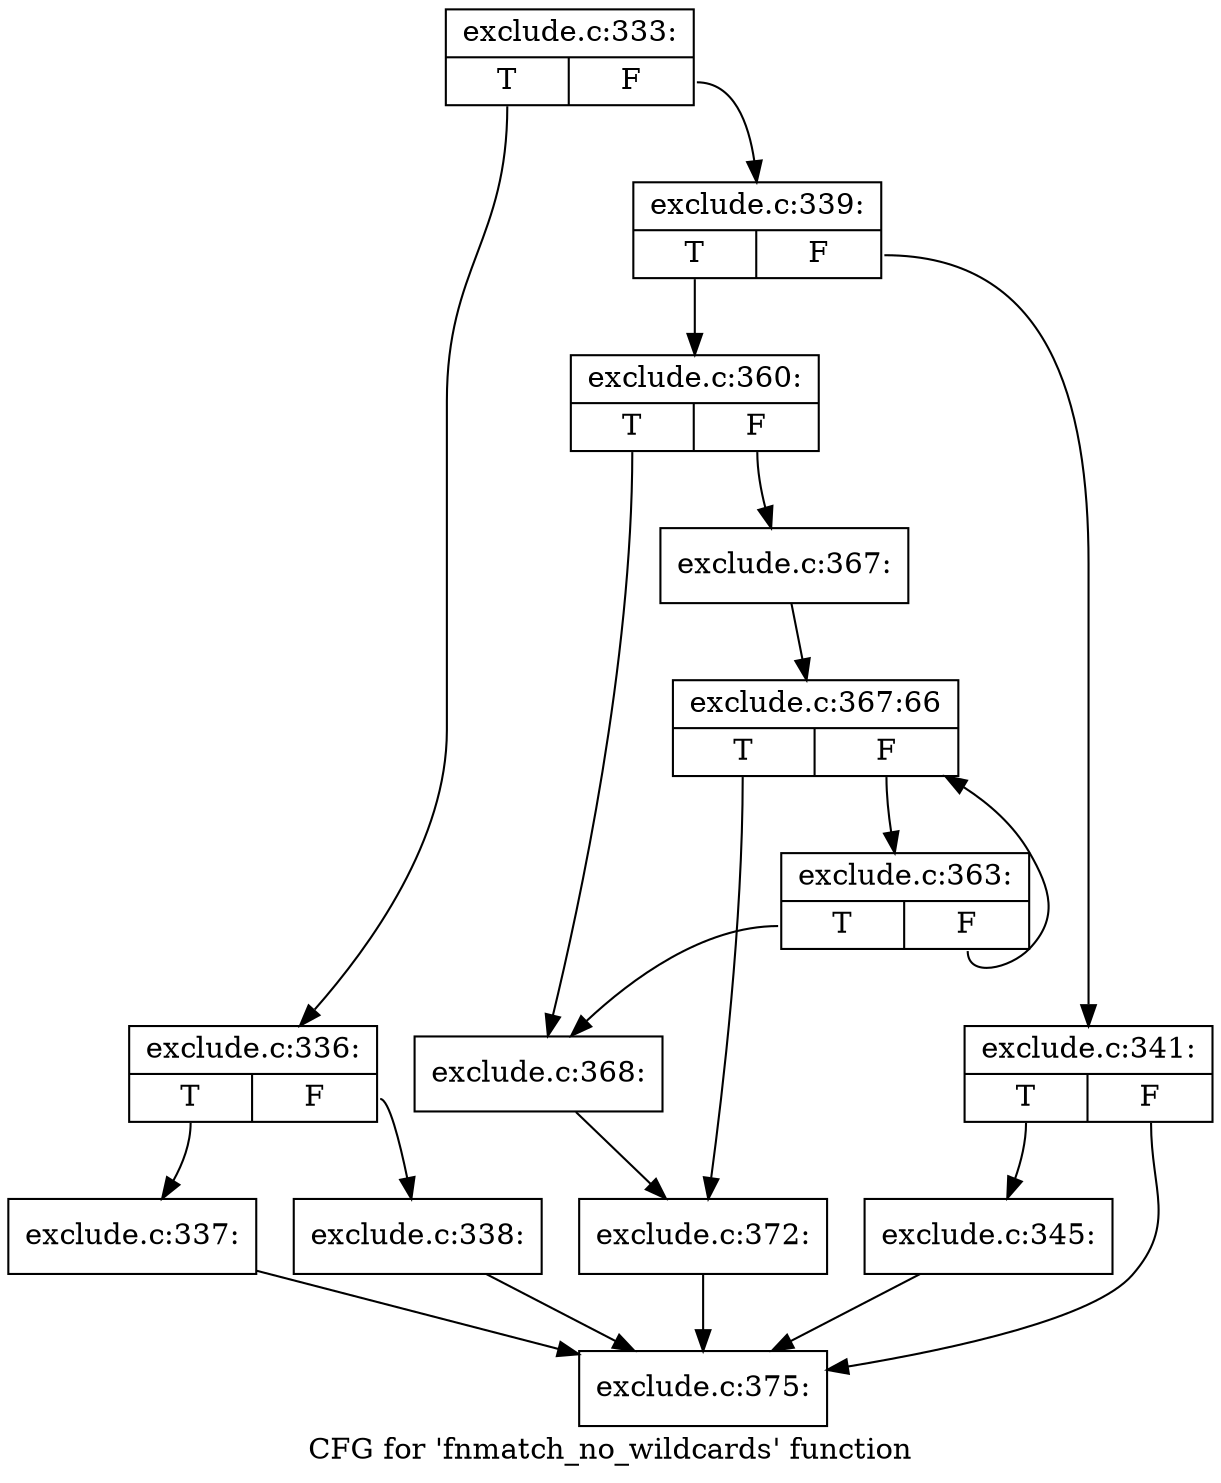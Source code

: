 digraph "CFG for 'fnmatch_no_wildcards' function" {
	label="CFG for 'fnmatch_no_wildcards' function";

	Node0xde09160 [shape=record,label="{exclude.c:333:|{<s0>T|<s1>F}}"];
	Node0xde09160:s0 -> Node0xde0d370;
	Node0xde09160:s1 -> Node0xde09db0;
	Node0xde0d370 [shape=record,label="{exclude.c:336:|{<s0>T|<s1>F}}"];
	Node0xde0d370:s0 -> Node0xde0de10;
	Node0xde0d370:s1 -> Node0xde0de90;
	Node0xde0de10 [shape=record,label="{exclude.c:337:}"];
	Node0xde0de10 -> Node0xde09f20;
	Node0xde0de90 [shape=record,label="{exclude.c:338:}"];
	Node0xde0de90 -> Node0xde09f20;
	Node0xde09db0 [shape=record,label="{exclude.c:339:|{<s0>T|<s1>F}}"];
	Node0xde09db0:s0 -> Node0xde10270;
	Node0xde09db0:s1 -> Node0xde101d0;
	Node0xde101d0 [shape=record,label="{exclude.c:341:|{<s0>T|<s1>F}}"];
	Node0xde101d0:s0 -> Node0xde11640;
	Node0xde101d0:s1 -> Node0xde09f20;
	Node0xde11640 [shape=record,label="{exclude.c:345:}"];
	Node0xde11640 -> Node0xde09f20;
	Node0xde10270 [shape=record,label="{exclude.c:360:|{<s0>T|<s1>F}}"];
	Node0xde10270:s0 -> Node0xde54310;
	Node0xde10270:s1 -> Node0xde13100;
	Node0xde13100 [shape=record,label="{exclude.c:367:}"];
	Node0xde13100 -> Node0xde13870;
	Node0xde54310 [shape=record,label="{exclude.c:368:}"];
	Node0xde54310 -> Node0xde12f60;
	Node0xde13870 [shape=record,label="{exclude.c:367:66|{<s0>T|<s1>F}}"];
	Node0xde13870:s0 -> Node0xde12f60;
	Node0xde13870:s1 -> Node0xde13320;
	Node0xde13320 [shape=record,label="{exclude.c:363:|{<s0>T|<s1>F}}"];
	Node0xde13320:s0 -> Node0xde54310;
	Node0xde13320:s1 -> Node0xde13870;
	Node0xde12f60 [shape=record,label="{exclude.c:372:}"];
	Node0xde12f60 -> Node0xde09f20;
	Node0xde09f20 [shape=record,label="{exclude.c:375:}"];
}
